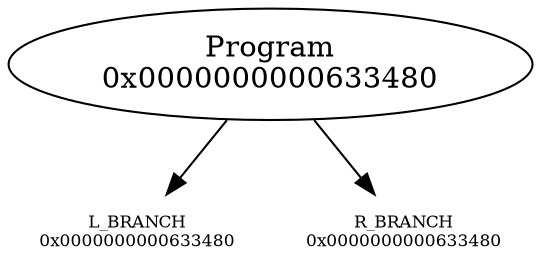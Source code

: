 digraph graphname {
"Program\n0x0000000000633480" -> "L_BRANCH\n0x0000000000633480";
"L_BRANCH\n0x0000000000633480" [shape=none fontsize=8]
"Program\n0x0000000000633480" -> "R_BRANCH\n0x0000000000633480";
"R_BRANCH\n0x0000000000633480" [shape=none fontsize=8]

}